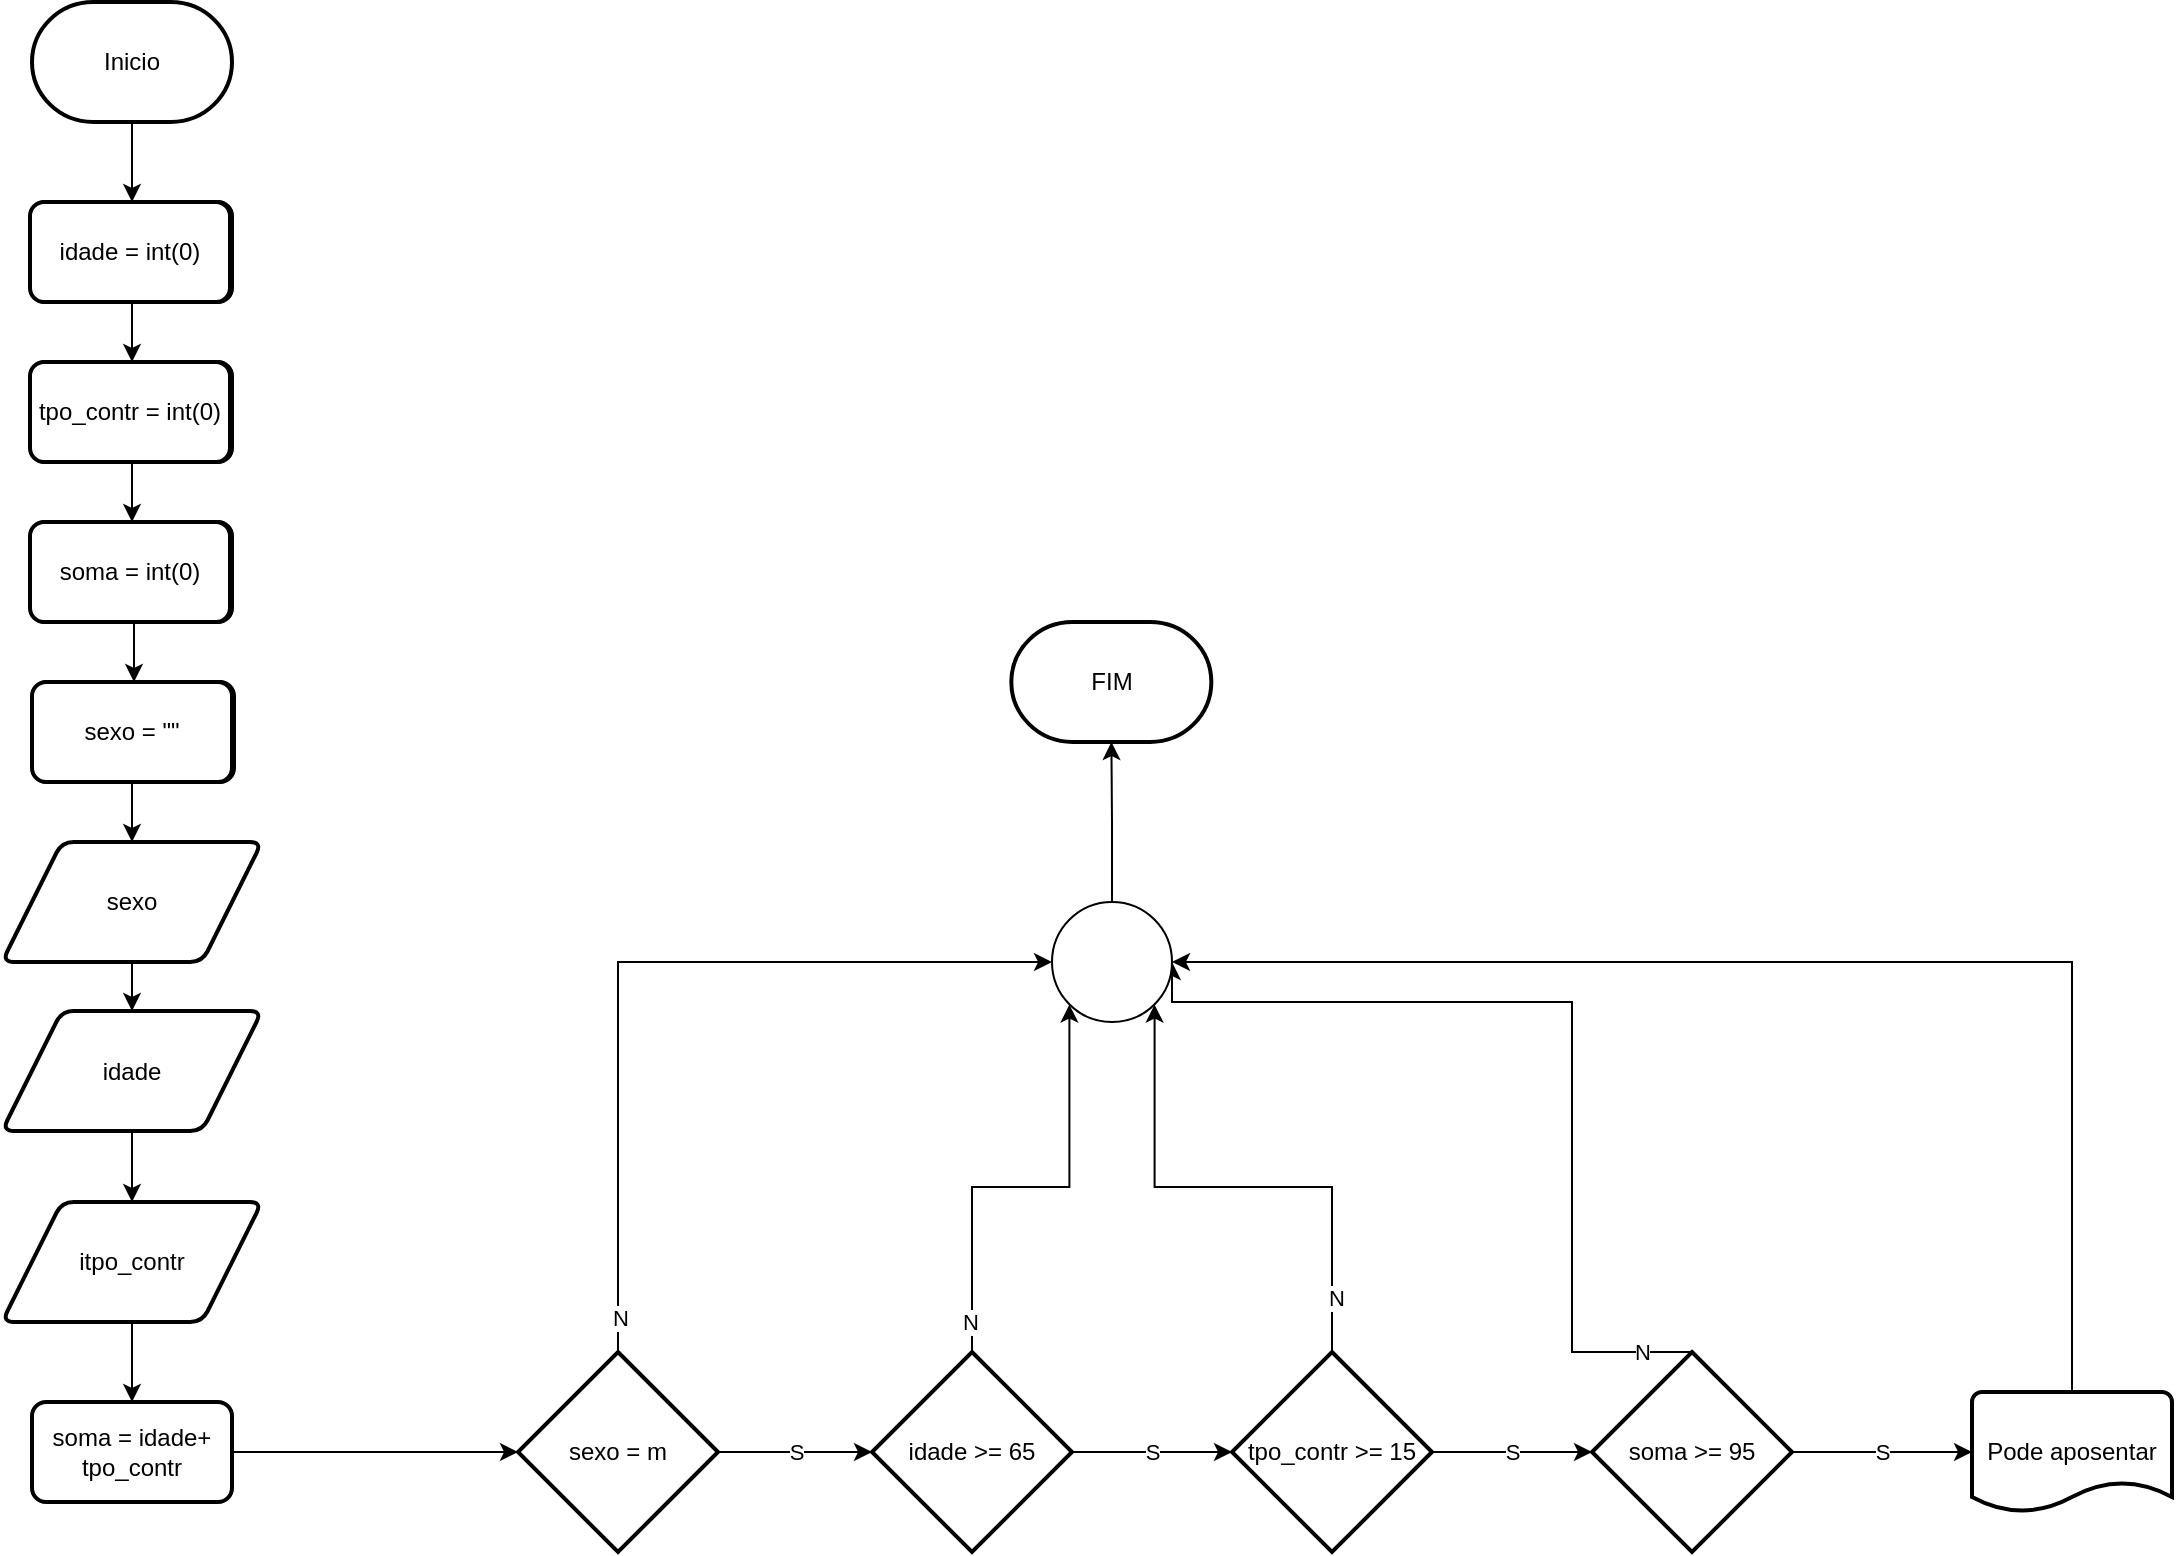 <mxfile version="14.6.13" type="device" pages="4"><diagram id="vhIRQeC4aEERtsLaoA5F" name="Atv1 "><mxGraphModel dx="1673" dy="979" grid="1" gridSize="10" guides="1" tooltips="1" connect="1" arrows="1" fold="1" page="1" pageScale="1" pageWidth="827" pageHeight="1169" math="0" shadow="0"><root><mxCell id="0"/><mxCell id="1" parent="0"/><mxCell id="p0GkDxZUAv8hrJSeNpW6-5" style="edgeStyle=orthogonalEdgeStyle;rounded=0;orthogonalLoop=1;jettySize=auto;html=1;exitX=0.5;exitY=1;exitDx=0;exitDy=0;exitPerimeter=0;" edge="1" parent="1" source="p0GkDxZUAv8hrJSeNpW6-1" target="p0GkDxZUAv8hrJSeNpW6-2"><mxGeometry relative="1" as="geometry"/></mxCell><mxCell id="p0GkDxZUAv8hrJSeNpW6-1" value="Inicio" style="strokeWidth=2;html=1;shape=mxgraph.flowchart.terminator;whiteSpace=wrap;" vertex="1" parent="1"><mxGeometry x="70" y="50" width="100" height="60" as="geometry"/></mxCell><mxCell id="p0GkDxZUAv8hrJSeNpW6-6" style="edgeStyle=orthogonalEdgeStyle;rounded=0;orthogonalLoop=1;jettySize=auto;html=1;exitX=0.5;exitY=1;exitDx=0;exitDy=0;entryX=0.5;entryY=0;entryDx=0;entryDy=0;" edge="1" parent="1" source="p0GkDxZUAv8hrJSeNpW6-2" target="p0GkDxZUAv8hrJSeNpW6-3"><mxGeometry relative="1" as="geometry"/></mxCell><mxCell id="p0GkDxZUAv8hrJSeNpW6-2" value="idade = int(0)" style="rounded=1;whiteSpace=wrap;html=1;absoluteArcSize=1;arcSize=14;strokeWidth=2;" vertex="1" parent="1"><mxGeometry x="70" y="150" width="100" height="50" as="geometry"/></mxCell><mxCell id="p0GkDxZUAv8hrJSeNpW6-7" style="edgeStyle=orthogonalEdgeStyle;rounded=0;orthogonalLoop=1;jettySize=auto;html=1;exitX=0.5;exitY=1;exitDx=0;exitDy=0;entryX=0.5;entryY=0;entryDx=0;entryDy=0;" edge="1" parent="1" source="p0GkDxZUAv8hrJSeNpW6-3" target="p0GkDxZUAv8hrJSeNpW6-4"><mxGeometry relative="1" as="geometry"/></mxCell><mxCell id="p0GkDxZUAv8hrJSeNpW6-3" value="tpo_contr = int(0)" style="rounded=1;whiteSpace=wrap;html=1;absoluteArcSize=1;arcSize=14;strokeWidth=2;" vertex="1" parent="1"><mxGeometry x="70" y="230" width="100" height="50" as="geometry"/></mxCell><mxCell id="p0GkDxZUAv8hrJSeNpW6-9" style="edgeStyle=orthogonalEdgeStyle;rounded=0;orthogonalLoop=1;jettySize=auto;html=1;exitX=0.5;exitY=1;exitDx=0;exitDy=0;entryX=0.5;entryY=0;entryDx=0;entryDy=0;" edge="1" parent="1" source="p0GkDxZUAv8hrJSeNpW6-4" target="p0GkDxZUAv8hrJSeNpW6-8"><mxGeometry relative="1" as="geometry"/></mxCell><mxCell id="p0GkDxZUAv8hrJSeNpW6-4" value="soma = int(0)" style="rounded=1;whiteSpace=wrap;html=1;absoluteArcSize=1;arcSize=14;strokeWidth=2;" vertex="1" parent="1"><mxGeometry x="70" y="310" width="100" height="50" as="geometry"/></mxCell><mxCell id="p0GkDxZUAv8hrJSeNpW6-13" style="edgeStyle=orthogonalEdgeStyle;rounded=0;orthogonalLoop=1;jettySize=auto;html=1;exitX=0.5;exitY=1;exitDx=0;exitDy=0;entryX=0.5;entryY=0;entryDx=0;entryDy=0;" edge="1" parent="1" source="p0GkDxZUAv8hrJSeNpW6-8" target="p0GkDxZUAv8hrJSeNpW6-10"><mxGeometry relative="1" as="geometry"/></mxCell><mxCell id="p0GkDxZUAv8hrJSeNpW6-8" value="sexo = &quot;&quot;" style="rounded=1;whiteSpace=wrap;html=1;absoluteArcSize=1;arcSize=14;strokeWidth=2;" vertex="1" parent="1"><mxGeometry x="71" y="390" width="100" height="50" as="geometry"/></mxCell><mxCell id="p0GkDxZUAv8hrJSeNpW6-14" style="edgeStyle=orthogonalEdgeStyle;rounded=0;orthogonalLoop=1;jettySize=auto;html=1;exitX=0.5;exitY=1;exitDx=0;exitDy=0;entryX=0.5;entryY=0;entryDx=0;entryDy=0;" edge="1" parent="1" source="p0GkDxZUAv8hrJSeNpW6-10" target="p0GkDxZUAv8hrJSeNpW6-11"><mxGeometry relative="1" as="geometry"/></mxCell><mxCell id="p0GkDxZUAv8hrJSeNpW6-10" value="sexo" style="shape=parallelogram;html=1;strokeWidth=2;perimeter=parallelogramPerimeter;whiteSpace=wrap;rounded=1;arcSize=12;size=0.23;" vertex="1" parent="1"><mxGeometry x="55" y="470" width="130" height="60" as="geometry"/></mxCell><mxCell id="p0GkDxZUAv8hrJSeNpW6-19" style="edgeStyle=orthogonalEdgeStyle;rounded=0;orthogonalLoop=1;jettySize=auto;html=1;exitX=0.5;exitY=1;exitDx=0;exitDy=0;entryX=0.5;entryY=0;entryDx=0;entryDy=0;" edge="1" parent="1" source="p0GkDxZUAv8hrJSeNpW6-11" target="p0GkDxZUAv8hrJSeNpW6-18"><mxGeometry relative="1" as="geometry"/></mxCell><mxCell id="p0GkDxZUAv8hrJSeNpW6-11" value="idade" style="shape=parallelogram;html=1;strokeWidth=2;perimeter=parallelogramPerimeter;whiteSpace=wrap;rounded=1;arcSize=12;size=0.23;" vertex="1" parent="1"><mxGeometry x="55" y="554.5" width="130" height="60" as="geometry"/></mxCell><mxCell id="p0GkDxZUAv8hrJSeNpW6-23" style="edgeStyle=orthogonalEdgeStyle;rounded=0;orthogonalLoop=1;jettySize=auto;html=1;exitX=1;exitY=0.5;exitDx=0;exitDy=0;entryX=0;entryY=0.5;entryDx=0;entryDy=0;entryPerimeter=0;" edge="1" parent="1" source="p0GkDxZUAv8hrJSeNpW6-16" target="p0GkDxZUAv8hrJSeNpW6-22"><mxGeometry relative="1" as="geometry"/></mxCell><mxCell id="p0GkDxZUAv8hrJSeNpW6-16" value="soma = idade+ tpo_contr" style="rounded=1;whiteSpace=wrap;html=1;absoluteArcSize=1;arcSize=14;strokeWidth=2;" vertex="1" parent="1"><mxGeometry x="70" y="750" width="100" height="50" as="geometry"/></mxCell><mxCell id="p0GkDxZUAv8hrJSeNpW6-21" style="edgeStyle=orthogonalEdgeStyle;rounded=0;orthogonalLoop=1;jettySize=auto;html=1;exitX=0.5;exitY=1;exitDx=0;exitDy=0;" edge="1" parent="1" source="p0GkDxZUAv8hrJSeNpW6-18" target="p0GkDxZUAv8hrJSeNpW6-16"><mxGeometry relative="1" as="geometry"/></mxCell><mxCell id="p0GkDxZUAv8hrJSeNpW6-18" value="itpo_contr" style="shape=parallelogram;html=1;strokeWidth=2;perimeter=parallelogramPerimeter;whiteSpace=wrap;rounded=1;arcSize=12;size=0.23;" vertex="1" parent="1"><mxGeometry x="55" y="650" width="130" height="60" as="geometry"/></mxCell><mxCell id="p0GkDxZUAv8hrJSeNpW6-30" value="S" style="edgeStyle=orthogonalEdgeStyle;rounded=0;orthogonalLoop=1;jettySize=auto;html=1;exitX=1;exitY=0.5;exitDx=0;exitDy=0;exitPerimeter=0;entryX=0;entryY=0.5;entryDx=0;entryDy=0;entryPerimeter=0;" edge="1" parent="1" source="p0GkDxZUAv8hrJSeNpW6-22" target="p0GkDxZUAv8hrJSeNpW6-28"><mxGeometry relative="1" as="geometry"/></mxCell><mxCell id="p0GkDxZUAv8hrJSeNpW6-37" style="edgeStyle=orthogonalEdgeStyle;rounded=0;orthogonalLoop=1;jettySize=auto;html=1;exitX=0.5;exitY=0;exitDx=0;exitDy=0;exitPerimeter=0;entryX=0;entryY=0.5;entryDx=0;entryDy=0;entryPerimeter=0;" edge="1" parent="1" source="p0GkDxZUAv8hrJSeNpW6-22" target="p0GkDxZUAv8hrJSeNpW6-36"><mxGeometry relative="1" as="geometry"/></mxCell><mxCell id="p0GkDxZUAv8hrJSeNpW6-44" value="N" style="edgeLabel;html=1;align=center;verticalAlign=middle;resizable=0;points=[];" vertex="1" connectable="0" parent="p0GkDxZUAv8hrJSeNpW6-37"><mxGeometry x="-0.917" y="-1" relative="1" as="geometry"><mxPoint as="offset"/></mxGeometry></mxCell><mxCell id="p0GkDxZUAv8hrJSeNpW6-22" value="sexo = m" style="strokeWidth=2;html=1;shape=mxgraph.flowchart.decision;whiteSpace=wrap;" vertex="1" parent="1"><mxGeometry x="313" y="725" width="100" height="100" as="geometry"/></mxCell><mxCell id="p0GkDxZUAv8hrJSeNpW6-31" value="S" style="edgeStyle=orthogonalEdgeStyle;rounded=0;orthogonalLoop=1;jettySize=auto;html=1;exitX=1;exitY=0.5;exitDx=0;exitDy=0;exitPerimeter=0;entryX=0;entryY=0.5;entryDx=0;entryDy=0;entryPerimeter=0;" edge="1" parent="1" source="p0GkDxZUAv8hrJSeNpW6-28" target="p0GkDxZUAv8hrJSeNpW6-29"><mxGeometry relative="1" as="geometry"/></mxCell><mxCell id="p0GkDxZUAv8hrJSeNpW6-39" style="edgeStyle=orthogonalEdgeStyle;rounded=0;orthogonalLoop=1;jettySize=auto;html=1;exitX=0.5;exitY=0;exitDx=0;exitDy=0;exitPerimeter=0;entryX=0.145;entryY=0.855;entryDx=0;entryDy=0;entryPerimeter=0;" edge="1" parent="1" source="p0GkDxZUAv8hrJSeNpW6-28" target="p0GkDxZUAv8hrJSeNpW6-36"><mxGeometry relative="1" as="geometry"/></mxCell><mxCell id="p0GkDxZUAv8hrJSeNpW6-45" value="N" style="edgeLabel;html=1;align=center;verticalAlign=middle;resizable=0;points=[];" vertex="1" connectable="0" parent="p0GkDxZUAv8hrJSeNpW6-39"><mxGeometry x="-0.86" y="1" relative="1" as="geometry"><mxPoint as="offset"/></mxGeometry></mxCell><mxCell id="p0GkDxZUAv8hrJSeNpW6-28" value="idade &amp;gt;= 65" style="strokeWidth=2;html=1;shape=mxgraph.flowchart.decision;whiteSpace=wrap;" vertex="1" parent="1"><mxGeometry x="490" y="725" width="100" height="100" as="geometry"/></mxCell><mxCell id="p0GkDxZUAv8hrJSeNpW6-33" value="S" style="edgeStyle=orthogonalEdgeStyle;rounded=0;orthogonalLoop=1;jettySize=auto;html=1;exitX=1;exitY=0.5;exitDx=0;exitDy=0;exitPerimeter=0;entryX=0;entryY=0.5;entryDx=0;entryDy=0;entryPerimeter=0;" edge="1" parent="1" source="p0GkDxZUAv8hrJSeNpW6-29" target="p0GkDxZUAv8hrJSeNpW6-32"><mxGeometry relative="1" as="geometry"/></mxCell><mxCell id="p0GkDxZUAv8hrJSeNpW6-40" style="edgeStyle=orthogonalEdgeStyle;rounded=0;orthogonalLoop=1;jettySize=auto;html=1;exitX=0.5;exitY=0;exitDx=0;exitDy=0;exitPerimeter=0;entryX=0.855;entryY=0.855;entryDx=0;entryDy=0;entryPerimeter=0;" edge="1" parent="1" source="p0GkDxZUAv8hrJSeNpW6-29" target="p0GkDxZUAv8hrJSeNpW6-36"><mxGeometry relative="1" as="geometry"/></mxCell><mxCell id="p0GkDxZUAv8hrJSeNpW6-46" value="N" style="edgeLabel;html=1;align=center;verticalAlign=middle;resizable=0;points=[];" vertex="1" connectable="0" parent="p0GkDxZUAv8hrJSeNpW6-40"><mxGeometry x="-0.793" y="-2" relative="1" as="geometry"><mxPoint as="offset"/></mxGeometry></mxCell><mxCell id="p0GkDxZUAv8hrJSeNpW6-29" value="tpo_contr &amp;gt;= 15" style="strokeWidth=2;html=1;shape=mxgraph.flowchart.decision;whiteSpace=wrap;" vertex="1" parent="1"><mxGeometry x="670" y="725" width="100" height="100" as="geometry"/></mxCell><mxCell id="p0GkDxZUAv8hrJSeNpW6-34" value="S" style="edgeStyle=orthogonalEdgeStyle;rounded=0;orthogonalLoop=1;jettySize=auto;html=1;exitX=1;exitY=0.5;exitDx=0;exitDy=0;exitPerimeter=0;" edge="1" parent="1" source="p0GkDxZUAv8hrJSeNpW6-32" target="p0GkDxZUAv8hrJSeNpW6-35"><mxGeometry relative="1" as="geometry"><mxPoint x="960" y="775.529" as="targetPoint"/></mxGeometry></mxCell><mxCell id="p0GkDxZUAv8hrJSeNpW6-38" style="edgeStyle=orthogonalEdgeStyle;rounded=0;orthogonalLoop=1;jettySize=auto;html=1;exitX=0.5;exitY=0;exitDx=0;exitDy=0;exitPerimeter=0;entryX=1;entryY=0.5;entryDx=0;entryDy=0;entryPerimeter=0;" edge="1" parent="1" source="p0GkDxZUAv8hrJSeNpW6-32" target="p0GkDxZUAv8hrJSeNpW6-36"><mxGeometry relative="1" as="geometry"><Array as="points"><mxPoint x="840" y="550"/><mxPoint x="640" y="550"/></Array></mxGeometry></mxCell><mxCell id="p0GkDxZUAv8hrJSeNpW6-47" value="N" style="edgeLabel;html=1;align=center;verticalAlign=middle;resizable=0;points=[];" vertex="1" connectable="0" parent="p0GkDxZUAv8hrJSeNpW6-38"><mxGeometry x="-0.889" relative="1" as="geometry"><mxPoint as="offset"/></mxGeometry></mxCell><mxCell id="p0GkDxZUAv8hrJSeNpW6-32" value="soma &amp;gt;= 95" style="strokeWidth=2;html=1;shape=mxgraph.flowchart.decision;whiteSpace=wrap;" vertex="1" parent="1"><mxGeometry x="850" y="725" width="100" height="100" as="geometry"/></mxCell><mxCell id="p0GkDxZUAv8hrJSeNpW6-41" style="edgeStyle=orthogonalEdgeStyle;rounded=0;orthogonalLoop=1;jettySize=auto;html=1;exitX=0.5;exitY=0;exitDx=0;exitDy=0;exitPerimeter=0;entryX=1;entryY=0.5;entryDx=0;entryDy=0;entryPerimeter=0;" edge="1" parent="1" source="p0GkDxZUAv8hrJSeNpW6-35" target="p0GkDxZUAv8hrJSeNpW6-36"><mxGeometry relative="1" as="geometry"/></mxCell><mxCell id="p0GkDxZUAv8hrJSeNpW6-35" value="Pode aposentar" style="strokeWidth=2;html=1;shape=mxgraph.flowchart.document2;whiteSpace=wrap;size=0.25;" vertex="1" parent="1"><mxGeometry x="1040" y="744.999" width="100" height="60" as="geometry"/></mxCell><mxCell id="p0GkDxZUAv8hrJSeNpW6-42" style="edgeStyle=orthogonalEdgeStyle;rounded=0;orthogonalLoop=1;jettySize=auto;html=1;exitX=0.5;exitY=0;exitDx=0;exitDy=0;exitPerimeter=0;" edge="1" parent="1" source="p0GkDxZUAv8hrJSeNpW6-36" target="p0GkDxZUAv8hrJSeNpW6-43"><mxGeometry relative="1" as="geometry"><mxPoint x="609.667" y="390.0" as="targetPoint"/></mxGeometry></mxCell><mxCell id="p0GkDxZUAv8hrJSeNpW6-36" value="" style="verticalLabelPosition=bottom;verticalAlign=top;html=1;shape=mxgraph.flowchart.on-page_reference;" vertex="1" parent="1"><mxGeometry x="580" y="500" width="60" height="60" as="geometry"/></mxCell><mxCell id="p0GkDxZUAv8hrJSeNpW6-43" value="FIM" style="strokeWidth=2;html=1;shape=mxgraph.flowchart.terminator;whiteSpace=wrap;" vertex="1" parent="1"><mxGeometry x="559.667" y="360.0" width="100" height="60" as="geometry"/></mxCell><mxCell id="wjW0EutCaSSZtLtNVAXU-1" value="idade = int(0)" style="rounded=1;whiteSpace=wrap;html=1;absoluteArcSize=1;arcSize=14;strokeWidth=2;" vertex="1" parent="1"><mxGeometry x="69" y="150" width="100" height="50" as="geometry"/></mxCell><mxCell id="wjW0EutCaSSZtLtNVAXU-2" value="tpo_contr = int(0)" style="rounded=1;whiteSpace=wrap;html=1;absoluteArcSize=1;arcSize=14;strokeWidth=2;" vertex="1" parent="1"><mxGeometry x="69" y="230" width="100" height="50" as="geometry"/></mxCell><mxCell id="wjW0EutCaSSZtLtNVAXU-3" value="soma = int(0)" style="rounded=1;whiteSpace=wrap;html=1;absoluteArcSize=1;arcSize=14;strokeWidth=2;" vertex="1" parent="1"><mxGeometry x="69" y="310" width="100" height="50" as="geometry"/></mxCell><mxCell id="wjW0EutCaSSZtLtNVAXU-4" value="sexo = &quot;&quot;" style="rounded=1;whiteSpace=wrap;html=1;absoluteArcSize=1;arcSize=14;strokeWidth=2;" vertex="1" parent="1"><mxGeometry x="70" y="390" width="100" height="50" as="geometry"/></mxCell></root></mxGraphModel></diagram><diagram id="XWUvaijgaTEMwN4FTFc8" name="Atv 2"><mxGraphModel dx="2500" dy="979" grid="1" gridSize="10" guides="1" tooltips="1" connect="1" arrows="1" fold="1" page="1" pageScale="1" pageWidth="827" pageHeight="1169" math="0" shadow="0"><root><mxCell id="CHXbhsSlFoN5jOz0yvo2-0"/><mxCell id="CHXbhsSlFoN5jOz0yvo2-1" parent="CHXbhsSlFoN5jOz0yvo2-0"/><mxCell id="_DCoSpo81pBudeDR5fzS-8" style="edgeStyle=orthogonalEdgeStyle;rounded=0;orthogonalLoop=1;jettySize=auto;html=1;exitX=0.5;exitY=1;exitDx=0;exitDy=0;exitPerimeter=0;" edge="1" parent="CHXbhsSlFoN5jOz0yvo2-1" source="-GYjuwvYaAwkZm5PnI54-0" target="_DCoSpo81pBudeDR5fzS-4"><mxGeometry relative="1" as="geometry"/></mxCell><mxCell id="-GYjuwvYaAwkZm5PnI54-0" value="Inicio" style="strokeWidth=2;html=1;shape=mxgraph.flowchart.terminator;whiteSpace=wrap;" vertex="1" parent="CHXbhsSlFoN5jOz0yvo2-1"><mxGeometry x="-290" y="210" width="100" height="60" as="geometry"/></mxCell><mxCell id="_DCoSpo81pBudeDR5fzS-14" style="edgeStyle=orthogonalEdgeStyle;rounded=0;orthogonalLoop=1;jettySize=auto;html=1;exitX=0.5;exitY=1;exitDx=0;exitDy=0;" edge="1" parent="CHXbhsSlFoN5jOz0yvo2-1" source="_DCoSpo81pBudeDR5fzS-0" target="_DCoSpo81pBudeDR5fzS-1"><mxGeometry relative="1" as="geometry"/></mxCell><mxCell id="_DCoSpo81pBudeDR5fzS-0" value="sexo" style="shape=parallelogram;html=1;strokeWidth=2;perimeter=parallelogramPerimeter;whiteSpace=wrap;rounded=1;arcSize=12;size=0.23;" vertex="1" parent="CHXbhsSlFoN5jOz0yvo2-1"><mxGeometry x="-305" y="620" width="130" height="60" as="geometry"/></mxCell><mxCell id="_DCoSpo81pBudeDR5fzS-15" style="edgeStyle=orthogonalEdgeStyle;rounded=0;orthogonalLoop=1;jettySize=auto;html=1;exitX=0.5;exitY=1;exitDx=0;exitDy=0;entryX=0.5;entryY=0;entryDx=0;entryDy=0;" edge="1" parent="CHXbhsSlFoN5jOz0yvo2-1" source="_DCoSpo81pBudeDR5fzS-1" target="_DCoSpo81pBudeDR5fzS-3"><mxGeometry relative="1" as="geometry"/></mxCell><mxCell id="_DCoSpo81pBudeDR5fzS-1" value="idade" style="shape=parallelogram;html=1;strokeWidth=2;perimeter=parallelogramPerimeter;whiteSpace=wrap;rounded=1;arcSize=12;size=0.23;" vertex="1" parent="CHXbhsSlFoN5jOz0yvo2-1"><mxGeometry x="-305" y="704.5" width="130" height="60" as="geometry"/></mxCell><mxCell id="YgsqoKmxX69Hda_d957D-2" style="edgeStyle=orthogonalEdgeStyle;rounded=0;orthogonalLoop=1;jettySize=auto;html=1;exitX=1;exitY=0.5;exitDx=0;exitDy=0;entryX=0;entryY=0.5;entryDx=0;entryDy=0;entryPerimeter=0;" edge="1" parent="CHXbhsSlFoN5jOz0yvo2-1" source="_DCoSpo81pBudeDR5fzS-2" target="YgsqoKmxX69Hda_d957D-0"><mxGeometry relative="1" as="geometry"/></mxCell><mxCell id="_DCoSpo81pBudeDR5fzS-2" value="soma = idade+ tpo_contr" style="rounded=1;whiteSpace=wrap;html=1;absoluteArcSize=1;arcSize=14;strokeWidth=2;" vertex="1" parent="CHXbhsSlFoN5jOz0yvo2-1"><mxGeometry x="-290" y="900" width="100" height="50" as="geometry"/></mxCell><mxCell id="_DCoSpo81pBudeDR5fzS-16" style="edgeStyle=orthogonalEdgeStyle;rounded=0;orthogonalLoop=1;jettySize=auto;html=1;exitX=0.5;exitY=1;exitDx=0;exitDy=0;entryX=0.5;entryY=0;entryDx=0;entryDy=0;" edge="1" parent="CHXbhsSlFoN5jOz0yvo2-1" source="_DCoSpo81pBudeDR5fzS-3" target="_DCoSpo81pBudeDR5fzS-2"><mxGeometry relative="1" as="geometry"/></mxCell><mxCell id="_DCoSpo81pBudeDR5fzS-3" value="itpo_contr" style="shape=parallelogram;html=1;strokeWidth=2;perimeter=parallelogramPerimeter;whiteSpace=wrap;rounded=1;arcSize=12;size=0.23;" vertex="1" parent="CHXbhsSlFoN5jOz0yvo2-1"><mxGeometry x="-305" y="800" width="130" height="60" as="geometry"/></mxCell><mxCell id="_DCoSpo81pBudeDR5fzS-9" style="edgeStyle=orthogonalEdgeStyle;rounded=0;orthogonalLoop=1;jettySize=auto;html=1;exitX=0.5;exitY=1;exitDx=0;exitDy=0;entryX=0.5;entryY=0;entryDx=0;entryDy=0;" edge="1" parent="CHXbhsSlFoN5jOz0yvo2-1" source="_DCoSpo81pBudeDR5fzS-4" target="_DCoSpo81pBudeDR5fzS-5"><mxGeometry relative="1" as="geometry"/></mxCell><mxCell id="_DCoSpo81pBudeDR5fzS-4" value="idade = int(0)" style="rounded=1;whiteSpace=wrap;html=1;absoluteArcSize=1;arcSize=14;strokeWidth=2;" vertex="1" parent="CHXbhsSlFoN5jOz0yvo2-1"><mxGeometry x="-291" y="300" width="100" height="50" as="geometry"/></mxCell><mxCell id="_DCoSpo81pBudeDR5fzS-10" style="edgeStyle=orthogonalEdgeStyle;rounded=0;orthogonalLoop=1;jettySize=auto;html=1;exitX=0.5;exitY=1;exitDx=0;exitDy=0;entryX=0.5;entryY=0;entryDx=0;entryDy=0;" edge="1" parent="CHXbhsSlFoN5jOz0yvo2-1" source="_DCoSpo81pBudeDR5fzS-5" target="_DCoSpo81pBudeDR5fzS-6"><mxGeometry relative="1" as="geometry"/></mxCell><mxCell id="_DCoSpo81pBudeDR5fzS-5" value="tpo_contr = int(0)" style="rounded=1;whiteSpace=wrap;html=1;absoluteArcSize=1;arcSize=14;strokeWidth=2;" vertex="1" parent="CHXbhsSlFoN5jOz0yvo2-1"><mxGeometry x="-291" y="380" width="100" height="50" as="geometry"/></mxCell><mxCell id="_DCoSpo81pBudeDR5fzS-11" style="edgeStyle=orthogonalEdgeStyle;rounded=0;orthogonalLoop=1;jettySize=auto;html=1;exitX=0.5;exitY=1;exitDx=0;exitDy=0;entryX=0.5;entryY=0;entryDx=0;entryDy=0;" edge="1" parent="CHXbhsSlFoN5jOz0yvo2-1" source="_DCoSpo81pBudeDR5fzS-6" target="_DCoSpo81pBudeDR5fzS-7"><mxGeometry relative="1" as="geometry"/></mxCell><mxCell id="_DCoSpo81pBudeDR5fzS-6" value="soma = int(0)" style="rounded=1;whiteSpace=wrap;html=1;absoluteArcSize=1;arcSize=14;strokeWidth=2;" vertex="1" parent="CHXbhsSlFoN5jOz0yvo2-1"><mxGeometry x="-291" y="460" width="100" height="50" as="geometry"/></mxCell><mxCell id="_DCoSpo81pBudeDR5fzS-12" style="edgeStyle=orthogonalEdgeStyle;rounded=0;orthogonalLoop=1;jettySize=auto;html=1;exitX=0.5;exitY=1;exitDx=0;exitDy=0;entryX=0.5;entryY=0;entryDx=0;entryDy=0;" edge="1" parent="CHXbhsSlFoN5jOz0yvo2-1" source="_DCoSpo81pBudeDR5fzS-7" target="_DCoSpo81pBudeDR5fzS-0"><mxGeometry relative="1" as="geometry"/></mxCell><mxCell id="_DCoSpo81pBudeDR5fzS-7" value="sexo = &quot;&quot;" style="rounded=1;whiteSpace=wrap;html=1;absoluteArcSize=1;arcSize=14;strokeWidth=2;" vertex="1" parent="CHXbhsSlFoN5jOz0yvo2-1"><mxGeometry x="-290" y="540" width="100" height="50" as="geometry"/></mxCell><mxCell id="YgsqoKmxX69Hda_d957D-3" value="N" style="edgeStyle=orthogonalEdgeStyle;rounded=0;orthogonalLoop=1;jettySize=auto;html=1;exitX=0.5;exitY=0;exitDx=0;exitDy=0;exitPerimeter=0;entryX=0;entryY=0.5;entryDx=0;entryDy=0;entryPerimeter=0;" edge="1" parent="CHXbhsSlFoN5jOz0yvo2-1" source="YgsqoKmxX69Hda_d957D-0" target="YgsqoKmxX69Hda_d957D-6"><mxGeometry x="-0.729" relative="1" as="geometry"><mxPoint x="220" y="700" as="targetPoint"/><mxPoint as="offset"/></mxGeometry></mxCell><mxCell id="YgsqoKmxX69Hda_d957D-4" value="S" style="edgeStyle=orthogonalEdgeStyle;rounded=0;orthogonalLoop=1;jettySize=auto;html=1;exitX=1;exitY=0.5;exitDx=0;exitDy=0;exitPerimeter=0;" edge="1" parent="CHXbhsSlFoN5jOz0yvo2-1" source="YgsqoKmxX69Hda_d957D-0" target="YgsqoKmxX69Hda_d957D-5"><mxGeometry relative="1" as="geometry"><mxPoint x="440" y="922.571" as="targetPoint"/></mxGeometry></mxCell><mxCell id="YgsqoKmxX69Hda_d957D-0" value="(sexo =&amp;nbsp; &quot;m&quot;) &amp;amp; (idade &amp;gt;= 65) &amp;amp; (tpo_contr &amp;gt;= 15) &amp;amp; (soma &amp;gt;= 95)" style="strokeWidth=2;html=1;shape=mxgraph.flowchart.decision;whiteSpace=wrap;" vertex="1" parent="CHXbhsSlFoN5jOz0yvo2-1"><mxGeometry x="-110" y="860" width="420" height="125" as="geometry"/></mxCell><mxCell id="YgsqoKmxX69Hda_d957D-7" style="edgeStyle=orthogonalEdgeStyle;rounded=0;orthogonalLoop=1;jettySize=auto;html=1;exitX=0.5;exitY=0;exitDx=0;exitDy=0;exitPerimeter=0;entryX=1;entryY=0.5;entryDx=0;entryDy=0;entryPerimeter=0;" edge="1" parent="CHXbhsSlFoN5jOz0yvo2-1" source="YgsqoKmxX69Hda_d957D-5" target="YgsqoKmxX69Hda_d957D-6"><mxGeometry relative="1" as="geometry"/></mxCell><mxCell id="YgsqoKmxX69Hda_d957D-5" value="Pode aposentar" style="strokeWidth=2;html=1;shape=mxgraph.flowchart.document2;whiteSpace=wrap;size=0.25;" vertex="1" parent="CHXbhsSlFoN5jOz0yvo2-1"><mxGeometry x="390" y="892.571" width="100" height="60" as="geometry"/></mxCell><mxCell id="YgsqoKmxX69Hda_d957D-8" style="edgeStyle=orthogonalEdgeStyle;rounded=0;orthogonalLoop=1;jettySize=auto;html=1;exitX=0.5;exitY=0;exitDx=0;exitDy=0;exitPerimeter=0;" edge="1" parent="CHXbhsSlFoN5jOz0yvo2-1" source="YgsqoKmxX69Hda_d957D-6" target="YgsqoKmxX69Hda_d957D-9"><mxGeometry relative="1" as="geometry"><mxPoint x="244.571" y="630.0" as="targetPoint"/></mxGeometry></mxCell><mxCell id="YgsqoKmxX69Hda_d957D-6" value="" style="verticalLabelPosition=bottom;verticalAlign=top;html=1;shape=mxgraph.flowchart.on-page_reference;" vertex="1" parent="CHXbhsSlFoN5jOz0yvo2-1"><mxGeometry x="230" y="680" width="30" height="30" as="geometry"/></mxCell><mxCell id="YgsqoKmxX69Hda_d957D-9" value="Fim do algoritmo" style="strokeWidth=2;html=1;shape=mxgraph.flowchart.terminator;whiteSpace=wrap;" vertex="1" parent="CHXbhsSlFoN5jOz0yvo2-1"><mxGeometry x="194.571" y="600.0" width="100" height="60" as="geometry"/></mxCell></root></mxGraphModel></diagram><diagram id="aCs54XSwEmnvzjINLU68" name="Alg 1"><mxGraphModel dx="2844" dy="1664" grid="1" gridSize="10" guides="1" tooltips="1" connect="1" arrows="1" fold="1" page="1" pageScale="1" pageWidth="827" pageHeight="1169" math="0" shadow="0"><root><mxCell id="UJuDqvhNCq3OEiZTRtxD-0"/><mxCell id="UJuDqvhNCq3OEiZTRtxD-1" parent="UJuDqvhNCq3OEiZTRtxD-0"/><mxCell id="eqZzARO9CvG0ZW-Ex4Yi-0" style="edgeStyle=orthogonalEdgeStyle;rounded=0;orthogonalLoop=1;jettySize=auto;html=1;exitX=0.5;exitY=1;exitDx=0;exitDy=0;exitPerimeter=0;" edge="1" parent="UJuDqvhNCq3OEiZTRtxD-1" source="eqZzARO9CvG0ZW-Ex4Yi-1" target="eqZzARO9CvG0ZW-Ex4Yi-3"><mxGeometry relative="1" as="geometry"/></mxCell><mxCell id="eqZzARO9CvG0ZW-Ex4Yi-1" value="Inicio" style="strokeWidth=2;html=1;shape=mxgraph.flowchart.terminator;whiteSpace=wrap;" vertex="1" parent="UJuDqvhNCq3OEiZTRtxD-1"><mxGeometry x="70" y="50" width="100" height="60" as="geometry"/></mxCell><mxCell id="eqZzARO9CvG0ZW-Ex4Yi-2" style="edgeStyle=orthogonalEdgeStyle;rounded=0;orthogonalLoop=1;jettySize=auto;html=1;exitX=0.5;exitY=1;exitDx=0;exitDy=0;entryX=0.5;entryY=0;entryDx=0;entryDy=0;" edge="1" parent="UJuDqvhNCq3OEiZTRtxD-1" source="eqZzARO9CvG0ZW-Ex4Yi-3" target="eqZzARO9CvG0ZW-Ex4Yi-5"><mxGeometry relative="1" as="geometry"/></mxCell><mxCell id="eqZzARO9CvG0ZW-Ex4Yi-3" value="idade = int(0)" style="rounded=1;whiteSpace=wrap;html=1;absoluteArcSize=1;arcSize=14;strokeWidth=2;" vertex="1" parent="UJuDqvhNCq3OEiZTRtxD-1"><mxGeometry x="70" y="150" width="100" height="50" as="geometry"/></mxCell><mxCell id="eqZzARO9CvG0ZW-Ex4Yi-4" style="edgeStyle=orthogonalEdgeStyle;rounded=0;orthogonalLoop=1;jettySize=auto;html=1;exitX=0.5;exitY=1;exitDx=0;exitDy=0;entryX=0.5;entryY=0;entryDx=0;entryDy=0;" edge="1" parent="UJuDqvhNCq3OEiZTRtxD-1" source="eqZzARO9CvG0ZW-Ex4Yi-5" target="eqZzARO9CvG0ZW-Ex4Yi-7"><mxGeometry relative="1" as="geometry"/></mxCell><mxCell id="eqZzARO9CvG0ZW-Ex4Yi-5" value="tpo_contr = int(0)" style="rounded=1;whiteSpace=wrap;html=1;absoluteArcSize=1;arcSize=14;strokeWidth=2;" vertex="1" parent="UJuDqvhNCq3OEiZTRtxD-1"><mxGeometry x="70" y="230" width="100" height="50" as="geometry"/></mxCell><mxCell id="eqZzARO9CvG0ZW-Ex4Yi-6" style="edgeStyle=orthogonalEdgeStyle;rounded=0;orthogonalLoop=1;jettySize=auto;html=1;exitX=0.5;exitY=1;exitDx=0;exitDy=0;entryX=0.5;entryY=0;entryDx=0;entryDy=0;" edge="1" parent="UJuDqvhNCq3OEiZTRtxD-1" source="eqZzARO9CvG0ZW-Ex4Yi-7" target="eqZzARO9CvG0ZW-Ex4Yi-9"><mxGeometry relative="1" as="geometry"/></mxCell><mxCell id="eqZzARO9CvG0ZW-Ex4Yi-7" value="soma = int(0)" style="rounded=1;whiteSpace=wrap;html=1;absoluteArcSize=1;arcSize=14;strokeWidth=2;" vertex="1" parent="UJuDqvhNCq3OEiZTRtxD-1"><mxGeometry x="70" y="310" width="100" height="50" as="geometry"/></mxCell><mxCell id="eqZzARO9CvG0ZW-Ex4Yi-8" style="edgeStyle=orthogonalEdgeStyle;rounded=0;orthogonalLoop=1;jettySize=auto;html=1;exitX=0.5;exitY=1;exitDx=0;exitDy=0;entryX=0.5;entryY=0;entryDx=0;entryDy=0;" edge="1" parent="UJuDqvhNCq3OEiZTRtxD-1" source="eqZzARO9CvG0ZW-Ex4Yi-9" target="eqZzARO9CvG0ZW-Ex4Yi-11"><mxGeometry relative="1" as="geometry"/></mxCell><mxCell id="eqZzARO9CvG0ZW-Ex4Yi-9" value="sexo = &quot;&quot;" style="rounded=1;whiteSpace=wrap;html=1;absoluteArcSize=1;arcSize=14;strokeWidth=2;" vertex="1" parent="UJuDqvhNCq3OEiZTRtxD-1"><mxGeometry x="71" y="390" width="100" height="50" as="geometry"/></mxCell><mxCell id="eqZzARO9CvG0ZW-Ex4Yi-10" style="edgeStyle=orthogonalEdgeStyle;rounded=0;orthogonalLoop=1;jettySize=auto;html=1;exitX=0.5;exitY=1;exitDx=0;exitDy=0;entryX=0.5;entryY=0;entryDx=0;entryDy=0;" edge="1" parent="UJuDqvhNCq3OEiZTRtxD-1" source="eqZzARO9CvG0ZW-Ex4Yi-11" target="eqZzARO9CvG0ZW-Ex4Yi-13"><mxGeometry relative="1" as="geometry"/></mxCell><mxCell id="eqZzARO9CvG0ZW-Ex4Yi-11" value="sexo" style="shape=parallelogram;html=1;strokeWidth=2;perimeter=parallelogramPerimeter;whiteSpace=wrap;rounded=1;arcSize=12;size=0.23;" vertex="1" parent="UJuDqvhNCq3OEiZTRtxD-1"><mxGeometry x="55" y="470" width="130" height="60" as="geometry"/></mxCell><mxCell id="eqZzARO9CvG0ZW-Ex4Yi-12" style="edgeStyle=orthogonalEdgeStyle;rounded=0;orthogonalLoop=1;jettySize=auto;html=1;exitX=0.5;exitY=1;exitDx=0;exitDy=0;entryX=0.5;entryY=0;entryDx=0;entryDy=0;" edge="1" parent="UJuDqvhNCq3OEiZTRtxD-1" source="eqZzARO9CvG0ZW-Ex4Yi-13" target="eqZzARO9CvG0ZW-Ex4Yi-17"><mxGeometry relative="1" as="geometry"/></mxCell><mxCell id="eqZzARO9CvG0ZW-Ex4Yi-13" value="idade" style="shape=parallelogram;html=1;strokeWidth=2;perimeter=parallelogramPerimeter;whiteSpace=wrap;rounded=1;arcSize=12;size=0.23;" vertex="1" parent="UJuDqvhNCq3OEiZTRtxD-1"><mxGeometry x="55" y="554.5" width="130" height="60" as="geometry"/></mxCell><mxCell id="eqZzARO9CvG0ZW-Ex4Yi-14" style="edgeStyle=orthogonalEdgeStyle;rounded=0;orthogonalLoop=1;jettySize=auto;html=1;exitX=1;exitY=0.5;exitDx=0;exitDy=0;entryX=0;entryY=0.5;entryDx=0;entryDy=0;entryPerimeter=0;" edge="1" parent="UJuDqvhNCq3OEiZTRtxD-1" source="eqZzARO9CvG0ZW-Ex4Yi-15" target="eqZzARO9CvG0ZW-Ex4Yi-21"><mxGeometry relative="1" as="geometry"/></mxCell><mxCell id="eqZzARO9CvG0ZW-Ex4Yi-15" value="soma = idade+ tpo_contr" style="rounded=1;whiteSpace=wrap;html=1;absoluteArcSize=1;arcSize=14;strokeWidth=2;" vertex="1" parent="UJuDqvhNCq3OEiZTRtxD-1"><mxGeometry x="70" y="750" width="100" height="50" as="geometry"/></mxCell><mxCell id="eqZzARO9CvG0ZW-Ex4Yi-16" style="edgeStyle=orthogonalEdgeStyle;rounded=0;orthogonalLoop=1;jettySize=auto;html=1;exitX=0.5;exitY=1;exitDx=0;exitDy=0;" edge="1" parent="UJuDqvhNCq3OEiZTRtxD-1" source="eqZzARO9CvG0ZW-Ex4Yi-17" target="eqZzARO9CvG0ZW-Ex4Yi-15"><mxGeometry relative="1" as="geometry"/></mxCell><mxCell id="eqZzARO9CvG0ZW-Ex4Yi-17" value="itpo_contr" style="shape=parallelogram;html=1;strokeWidth=2;perimeter=parallelogramPerimeter;whiteSpace=wrap;rounded=1;arcSize=12;size=0.23;" vertex="1" parent="UJuDqvhNCq3OEiZTRtxD-1"><mxGeometry x="55" y="650" width="130" height="60" as="geometry"/></mxCell><mxCell id="eqZzARO9CvG0ZW-Ex4Yi-18" value="S" style="edgeStyle=orthogonalEdgeStyle;rounded=0;orthogonalLoop=1;jettySize=auto;html=1;exitX=1;exitY=0.5;exitDx=0;exitDy=0;exitPerimeter=0;entryX=0;entryY=0.5;entryDx=0;entryDy=0;entryPerimeter=0;" edge="1" parent="UJuDqvhNCq3OEiZTRtxD-1" source="eqZzARO9CvG0ZW-Ex4Yi-21" target="eqZzARO9CvG0ZW-Ex4Yi-25"><mxGeometry relative="1" as="geometry"/></mxCell><mxCell id="H2hSxtazp8gXof42-TT_-2" value="N" style="edgeStyle=orthogonalEdgeStyle;rounded=0;orthogonalLoop=1;jettySize=auto;html=1;exitX=0.5;exitY=1;exitDx=0;exitDy=0;exitPerimeter=0;entryX=0;entryY=0.5;entryDx=0;entryDy=0;entryPerimeter=0;" edge="1" parent="UJuDqvhNCq3OEiZTRtxD-1" source="eqZzARO9CvG0ZW-Ex4Yi-21" target="H2hSxtazp8gXof42-TT_-0"><mxGeometry x="-0.879" relative="1" as="geometry"><mxPoint as="offset"/></mxGeometry></mxCell><mxCell id="eqZzARO9CvG0ZW-Ex4Yi-21" value="sexo = m" style="strokeWidth=2;html=1;shape=mxgraph.flowchart.decision;whiteSpace=wrap;" vertex="1" parent="UJuDqvhNCq3OEiZTRtxD-1"><mxGeometry x="313" y="725" width="100" height="100" as="geometry"/></mxCell><mxCell id="eqZzARO9CvG0ZW-Ex4Yi-22" value="S" style="edgeStyle=orthogonalEdgeStyle;rounded=0;orthogonalLoop=1;jettySize=auto;html=1;exitX=1;exitY=0.5;exitDx=0;exitDy=0;exitPerimeter=0;entryX=0;entryY=0.5;entryDx=0;entryDy=0;entryPerimeter=0;" edge="1" parent="UJuDqvhNCq3OEiZTRtxD-1" source="eqZzARO9CvG0ZW-Ex4Yi-25" target="eqZzARO9CvG0ZW-Ex4Yi-29"><mxGeometry relative="1" as="geometry"/></mxCell><mxCell id="H2hSxtazp8gXof42-TT_-3" value="N" style="edgeStyle=orthogonalEdgeStyle;rounded=0;orthogonalLoop=1;jettySize=auto;html=1;exitX=0.5;exitY=1;exitDx=0;exitDy=0;exitPerimeter=0;entryX=0.145;entryY=0.145;entryDx=0;entryDy=0;entryPerimeter=0;" edge="1" parent="UJuDqvhNCq3OEiZTRtxD-1" source="eqZzARO9CvG0ZW-Ex4Yi-25" target="H2hSxtazp8gXof42-TT_-0"><mxGeometry x="-0.779" relative="1" as="geometry"><mxPoint as="offset"/></mxGeometry></mxCell><mxCell id="eqZzARO9CvG0ZW-Ex4Yi-25" value="idade &amp;gt;= 65" style="strokeWidth=2;html=1;shape=mxgraph.flowchart.decision;whiteSpace=wrap;" vertex="1" parent="UJuDqvhNCq3OEiZTRtxD-1"><mxGeometry x="490" y="725" width="100" height="100" as="geometry"/></mxCell><mxCell id="eqZzARO9CvG0ZW-Ex4Yi-26" value="S" style="edgeStyle=orthogonalEdgeStyle;rounded=0;orthogonalLoop=1;jettySize=auto;html=1;exitX=1;exitY=0.5;exitDx=0;exitDy=0;exitPerimeter=0;entryX=0;entryY=0.5;entryDx=0;entryDy=0;entryPerimeter=0;" edge="1" parent="UJuDqvhNCq3OEiZTRtxD-1" source="eqZzARO9CvG0ZW-Ex4Yi-29" target="eqZzARO9CvG0ZW-Ex4Yi-33"><mxGeometry relative="1" as="geometry"/></mxCell><mxCell id="H2hSxtazp8gXof42-TT_-4" value="N" style="edgeStyle=orthogonalEdgeStyle;rounded=0;orthogonalLoop=1;jettySize=auto;html=1;exitX=0.5;exitY=1;exitDx=0;exitDy=0;exitPerimeter=0;entryX=0.855;entryY=0.145;entryDx=0;entryDy=0;entryPerimeter=0;" edge="1" parent="UJuDqvhNCq3OEiZTRtxD-1" source="eqZzARO9CvG0ZW-Ex4Yi-29" target="H2hSxtazp8gXof42-TT_-0"><mxGeometry x="-0.531" relative="1" as="geometry"><mxPoint as="offset"/></mxGeometry></mxCell><mxCell id="eqZzARO9CvG0ZW-Ex4Yi-29" value="tpo_contr &amp;gt;= 15" style="strokeWidth=2;html=1;shape=mxgraph.flowchart.decision;whiteSpace=wrap;" vertex="1" parent="UJuDqvhNCq3OEiZTRtxD-1"><mxGeometry x="670" y="725" width="100" height="100" as="geometry"/></mxCell><mxCell id="eqZzARO9CvG0ZW-Ex4Yi-30" value="S" style="edgeStyle=orthogonalEdgeStyle;rounded=0;orthogonalLoop=1;jettySize=auto;html=1;exitX=1;exitY=0.5;exitDx=0;exitDy=0;exitPerimeter=0;" edge="1" parent="UJuDqvhNCq3OEiZTRtxD-1" source="eqZzARO9CvG0ZW-Ex4Yi-33" target="eqZzARO9CvG0ZW-Ex4Yi-35"><mxGeometry relative="1" as="geometry"><mxPoint x="960" y="775.529" as="targetPoint"/></mxGeometry></mxCell><mxCell id="H2hSxtazp8gXof42-TT_-1" value="N" style="edgeStyle=orthogonalEdgeStyle;rounded=0;orthogonalLoop=1;jettySize=auto;html=1;exitX=0.5;exitY=1;exitDx=0;exitDy=0;exitPerimeter=0;entryX=1;entryY=0.5;entryDx=0;entryDy=0;entryPerimeter=0;" edge="1" parent="UJuDqvhNCq3OEiZTRtxD-1" source="eqZzARO9CvG0ZW-Ex4Yi-33" target="H2hSxtazp8gXof42-TT_-0"><mxGeometry x="-0.763" relative="1" as="geometry"><mxPoint as="offset"/></mxGeometry></mxCell><mxCell id="eqZzARO9CvG0ZW-Ex4Yi-33" value="soma &amp;gt;= 95" style="strokeWidth=2;html=1;shape=mxgraph.flowchart.decision;whiteSpace=wrap;" vertex="1" parent="UJuDqvhNCq3OEiZTRtxD-1"><mxGeometry x="850" y="725" width="100" height="100" as="geometry"/></mxCell><mxCell id="eqZzARO9CvG0ZW-Ex4Yi-55" style="edgeStyle=orthogonalEdgeStyle;rounded=0;orthogonalLoop=1;jettySize=auto;html=1;exitX=1;exitY=0.5;exitDx=0;exitDy=0;exitPerimeter=0;entryX=0.5;entryY=0;entryDx=0;entryDy=0;entryPerimeter=0;" edge="1" parent="UJuDqvhNCq3OEiZTRtxD-1" source="eqZzARO9CvG0ZW-Ex4Yi-35" target="eqZzARO9CvG0ZW-Ex4Yi-54"><mxGeometry relative="1" as="geometry"/></mxCell><mxCell id="eqZzARO9CvG0ZW-Ex4Yi-35" value="Pode aposentar" style="strokeWidth=2;html=1;shape=mxgraph.flowchart.document2;whiteSpace=wrap;size=0.25;" vertex="1" parent="UJuDqvhNCq3OEiZTRtxD-1"><mxGeometry x="1040" y="744.999" width="100" height="60" as="geometry"/></mxCell><mxCell id="eqZzARO9CvG0ZW-Ex4Yi-39" value="idade = int(0)" style="rounded=1;whiteSpace=wrap;html=1;absoluteArcSize=1;arcSize=14;strokeWidth=2;" vertex="1" parent="UJuDqvhNCq3OEiZTRtxD-1"><mxGeometry x="69" y="150" width="100" height="50" as="geometry"/></mxCell><mxCell id="eqZzARO9CvG0ZW-Ex4Yi-40" value="tpo_contr = int(0)" style="rounded=1;whiteSpace=wrap;html=1;absoluteArcSize=1;arcSize=14;strokeWidth=2;" vertex="1" parent="UJuDqvhNCq3OEiZTRtxD-1"><mxGeometry x="69" y="230" width="100" height="50" as="geometry"/></mxCell><mxCell id="eqZzARO9CvG0ZW-Ex4Yi-41" value="soma = int(0)" style="rounded=1;whiteSpace=wrap;html=1;absoluteArcSize=1;arcSize=14;strokeWidth=2;" vertex="1" parent="UJuDqvhNCq3OEiZTRtxD-1"><mxGeometry x="69" y="310" width="100" height="50" as="geometry"/></mxCell><mxCell id="eqZzARO9CvG0ZW-Ex4Yi-42" value="sexo = &quot;&quot;" style="rounded=1;whiteSpace=wrap;html=1;absoluteArcSize=1;arcSize=14;strokeWidth=2;" vertex="1" parent="UJuDqvhNCq3OEiZTRtxD-1"><mxGeometry x="70" y="390" width="100" height="50" as="geometry"/></mxCell><mxCell id="eqZzARO9CvG0ZW-Ex4Yi-53" style="edgeStyle=orthogonalEdgeStyle;rounded=0;orthogonalLoop=1;jettySize=auto;html=1;exitX=1;exitY=0.5;exitDx=0;exitDy=0;exitPerimeter=0;entryX=0;entryY=0.5;entryDx=0;entryDy=0;entryPerimeter=0;" edge="1" parent="UJuDqvhNCq3OEiZTRtxD-1" source="eqZzARO9CvG0ZW-Ex4Yi-44" target="eqZzARO9CvG0ZW-Ex4Yi-47"><mxGeometry relative="1" as="geometry"/></mxCell><mxCell id="H2hSxtazp8gXof42-TT_-11" value="N" style="edgeStyle=orthogonalEdgeStyle;rounded=0;orthogonalLoop=1;jettySize=auto;html=1;exitX=0.5;exitY=1;exitDx=0;exitDy=0;exitPerimeter=0;entryX=0;entryY=0.5;entryDx=0;entryDy=0;entryPerimeter=0;" edge="1" parent="UJuDqvhNCq3OEiZTRtxD-1" source="eqZzARO9CvG0ZW-Ex4Yi-44" target="H2hSxtazp8gXof42-TT_-6"><mxGeometry x="-0.866" relative="1" as="geometry"><mxPoint y="1" as="offset"/></mxGeometry></mxCell><mxCell id="eqZzARO9CvG0ZW-Ex4Yi-44" value="sexo = f" style="strokeWidth=2;html=1;shape=mxgraph.flowchart.decision;whiteSpace=wrap;" vertex="1" parent="UJuDqvhNCq3OEiZTRtxD-1"><mxGeometry x="313" y="1030" width="100" height="100" as="geometry"/></mxCell><mxCell id="eqZzARO9CvG0ZW-Ex4Yi-46" value="S" style="edgeStyle=orthogonalEdgeStyle;rounded=0;orthogonalLoop=1;jettySize=auto;html=1;exitX=1;exitY=0.5;exitDx=0;exitDy=0;exitPerimeter=0;entryX=0;entryY=0.5;entryDx=0;entryDy=0;entryPerimeter=0;" edge="1" parent="UJuDqvhNCq3OEiZTRtxD-1" source="eqZzARO9CvG0ZW-Ex4Yi-47" target="eqZzARO9CvG0ZW-Ex4Yi-49"><mxGeometry relative="1" as="geometry"/></mxCell><mxCell id="H2hSxtazp8gXof42-TT_-10" value="N" style="edgeStyle=orthogonalEdgeStyle;rounded=0;orthogonalLoop=1;jettySize=auto;html=1;exitX=0.5;exitY=1;exitDx=0;exitDy=0;exitPerimeter=0;entryX=0.145;entryY=0.145;entryDx=0;entryDy=0;entryPerimeter=0;" edge="1" parent="UJuDqvhNCq3OEiZTRtxD-1" source="eqZzARO9CvG0ZW-Ex4Yi-47" target="H2hSxtazp8gXof42-TT_-6"><mxGeometry x="-0.771" relative="1" as="geometry"><mxPoint y="-1" as="offset"/></mxGeometry></mxCell><mxCell id="eqZzARO9CvG0ZW-Ex4Yi-47" value="idade &amp;gt;= 60" style="strokeWidth=2;html=1;shape=mxgraph.flowchart.decision;whiteSpace=wrap;" vertex="1" parent="UJuDqvhNCq3OEiZTRtxD-1"><mxGeometry x="490" y="1030" width="100" height="100" as="geometry"/></mxCell><mxCell id="eqZzARO9CvG0ZW-Ex4Yi-48" value="S" style="edgeStyle=orthogonalEdgeStyle;rounded=0;orthogonalLoop=1;jettySize=auto;html=1;exitX=1;exitY=0.5;exitDx=0;exitDy=0;exitPerimeter=0;entryX=0;entryY=0.5;entryDx=0;entryDy=0;entryPerimeter=0;" edge="1" parent="UJuDqvhNCq3OEiZTRtxD-1" source="eqZzARO9CvG0ZW-Ex4Yi-49" target="eqZzARO9CvG0ZW-Ex4Yi-51"><mxGeometry relative="1" as="geometry"/></mxCell><mxCell id="H2hSxtazp8gXof42-TT_-7" value="N" style="edgeStyle=orthogonalEdgeStyle;rounded=0;orthogonalLoop=1;jettySize=auto;html=1;" edge="1" parent="UJuDqvhNCq3OEiZTRtxD-1" source="eqZzARO9CvG0ZW-Ex4Yi-49" target="H2hSxtazp8gXof42-TT_-6"><mxGeometry relative="1" as="geometry"/></mxCell><mxCell id="eqZzARO9CvG0ZW-Ex4Yi-49" value="tpo_contr &amp;gt;= 15" style="strokeWidth=2;html=1;shape=mxgraph.flowchart.decision;whiteSpace=wrap;" vertex="1" parent="UJuDqvhNCq3OEiZTRtxD-1"><mxGeometry x="670" y="1030" width="100" height="100" as="geometry"/></mxCell><mxCell id="eqZzARO9CvG0ZW-Ex4Yi-50" value="S" style="edgeStyle=orthogonalEdgeStyle;rounded=0;orthogonalLoop=1;jettySize=auto;html=1;exitX=1;exitY=0.5;exitDx=0;exitDy=0;exitPerimeter=0;" edge="1" parent="UJuDqvhNCq3OEiZTRtxD-1" source="eqZzARO9CvG0ZW-Ex4Yi-51" target="eqZzARO9CvG0ZW-Ex4Yi-52"><mxGeometry relative="1" as="geometry"><mxPoint x="960" y="1080.529" as="targetPoint"/></mxGeometry></mxCell><mxCell id="H2hSxtazp8gXof42-TT_-9" value="N" style="edgeStyle=orthogonalEdgeStyle;rounded=0;orthogonalLoop=1;jettySize=auto;html=1;exitX=0.5;exitY=1;exitDx=0;exitDy=0;exitPerimeter=0;entryX=1;entryY=0.5;entryDx=0;entryDy=0;entryPerimeter=0;" edge="1" parent="UJuDqvhNCq3OEiZTRtxD-1" source="eqZzARO9CvG0ZW-Ex4Yi-51" target="H2hSxtazp8gXof42-TT_-6"><mxGeometry x="-0.778" relative="1" as="geometry"><mxPoint y="1" as="offset"/></mxGeometry></mxCell><mxCell id="eqZzARO9CvG0ZW-Ex4Yi-51" value="soma &amp;gt;= 85" style="strokeWidth=2;html=1;shape=mxgraph.flowchart.decision;whiteSpace=wrap;" vertex="1" parent="UJuDqvhNCq3OEiZTRtxD-1"><mxGeometry x="850" y="1030" width="100" height="100" as="geometry"/></mxCell><mxCell id="eqZzARO9CvG0ZW-Ex4Yi-56" style="edgeStyle=orthogonalEdgeStyle;rounded=0;orthogonalLoop=1;jettySize=auto;html=1;exitX=1;exitY=0.5;exitDx=0;exitDy=0;exitPerimeter=0;entryX=0.145;entryY=0.855;entryDx=0;entryDy=0;entryPerimeter=0;" edge="1" parent="UJuDqvhNCq3OEiZTRtxD-1" source="eqZzARO9CvG0ZW-Ex4Yi-52" target="eqZzARO9CvG0ZW-Ex4Yi-54"><mxGeometry relative="1" as="geometry"/></mxCell><mxCell id="eqZzARO9CvG0ZW-Ex4Yi-52" value="Pode aposentar" style="strokeWidth=2;html=1;shape=mxgraph.flowchart.document2;whiteSpace=wrap;size=0.25;" vertex="1" parent="UJuDqvhNCq3OEiZTRtxD-1"><mxGeometry x="1040" y="1049.999" width="100" height="60" as="geometry"/></mxCell><mxCell id="eqZzARO9CvG0ZW-Ex4Yi-58" style="edgeStyle=orthogonalEdgeStyle;rounded=0;orthogonalLoop=1;jettySize=auto;html=1;exitX=1;exitY=0.5;exitDx=0;exitDy=0;exitPerimeter=0;" edge="1" parent="UJuDqvhNCq3OEiZTRtxD-1" source="eqZzARO9CvG0ZW-Ex4Yi-54" target="eqZzARO9CvG0ZW-Ex4Yi-57"><mxGeometry relative="1" as="geometry"/></mxCell><mxCell id="eqZzARO9CvG0ZW-Ex4Yi-54" value="" style="verticalLabelPosition=bottom;verticalAlign=top;html=1;shape=mxgraph.flowchart.on-page_reference;" vertex="1" parent="UJuDqvhNCq3OEiZTRtxD-1"><mxGeometry x="1230" y="840" width="39" height="40" as="geometry"/></mxCell><mxCell id="eqZzARO9CvG0ZW-Ex4Yi-57" value="FIM" style="strokeWidth=2;html=1;shape=mxgraph.flowchart.terminator;whiteSpace=wrap;" vertex="1" parent="UJuDqvhNCq3OEiZTRtxD-1"><mxGeometry x="1320" y="830" width="100" height="60" as="geometry"/></mxCell><mxCell id="H2hSxtazp8gXof42-TT_-5" style="edgeStyle=orthogonalEdgeStyle;rounded=0;orthogonalLoop=1;jettySize=auto;html=1;exitX=0.5;exitY=1;exitDx=0;exitDy=0;exitPerimeter=0;entryX=0.5;entryY=0;entryDx=0;entryDy=0;entryPerimeter=0;" edge="1" parent="UJuDqvhNCq3OEiZTRtxD-1" source="H2hSxtazp8gXof42-TT_-0" target="eqZzARO9CvG0ZW-Ex4Yi-44"><mxGeometry relative="1" as="geometry"/></mxCell><mxCell id="H2hSxtazp8gXof42-TT_-0" value="" style="verticalLabelPosition=bottom;verticalAlign=top;html=1;shape=mxgraph.flowchart.on-page_reference;" vertex="1" parent="UJuDqvhNCq3OEiZTRtxD-1"><mxGeometry x="670" y="910" width="40" height="40" as="geometry"/></mxCell><mxCell id="H2hSxtazp8gXof42-TT_-13" style="edgeStyle=orthogonalEdgeStyle;rounded=0;orthogonalLoop=1;jettySize=auto;html=1;exitX=0.5;exitY=1;exitDx=0;exitDy=0;exitPerimeter=0;entryX=0;entryY=0.5;entryDx=0;entryDy=0;entryPerimeter=0;" edge="1" parent="UJuDqvhNCq3OEiZTRtxD-1" source="H2hSxtazp8gXof42-TT_-6" target="H2hSxtazp8gXof42-TT_-12"><mxGeometry relative="1" as="geometry"/></mxCell><mxCell id="H2hSxtazp8gXof42-TT_-6" value="" style="verticalLabelPosition=bottom;verticalAlign=top;html=1;shape=mxgraph.flowchart.on-page_reference;" vertex="1" parent="UJuDqvhNCq3OEiZTRtxD-1"><mxGeometry x="700" y="1220" width="40" height="40" as="geometry"/></mxCell><mxCell id="H2hSxtazp8gXof42-TT_-14" style="edgeStyle=orthogonalEdgeStyle;rounded=0;orthogonalLoop=1;jettySize=auto;html=1;entryX=0.855;entryY=0.855;entryDx=0;entryDy=0;entryPerimeter=0;" edge="1" parent="UJuDqvhNCq3OEiZTRtxD-1" source="H2hSxtazp8gXof42-TT_-12" target="eqZzARO9CvG0ZW-Ex4Yi-54"><mxGeometry relative="1" as="geometry"/></mxCell><mxCell id="H2hSxtazp8gXof42-TT_-12" value="Não pode aposentar" style="strokeWidth=2;html=1;shape=mxgraph.flowchart.document2;whiteSpace=wrap;size=0.25;" vertex="1" parent="UJuDqvhNCq3OEiZTRtxD-1"><mxGeometry x="1040" y="1259.999" width="100" height="60" as="geometry"/></mxCell></root></mxGraphModel></diagram><diagram id="ey7p_fQMASsIGdaxX7n6" name="Alg 2"><mxGraphModel dx="1185" dy="693" grid="1" gridSize="10" guides="1" tooltips="1" connect="1" arrows="1" fold="1" page="1" pageScale="1" pageWidth="827" pageHeight="1169" math="0" shadow="0"><root><mxCell id="uzqDsI-0LSp2ApA3VA67-0"/><mxCell id="uzqDsI-0LSp2ApA3VA67-1" parent="uzqDsI-0LSp2ApA3VA67-0"/><mxCell id="AEryoo8NKVK7bXVdMTrT-0" style="edgeStyle=orthogonalEdgeStyle;rounded=0;orthogonalLoop=1;jettySize=auto;html=1;exitX=0.5;exitY=1;exitDx=0;exitDy=0;exitPerimeter=0;" edge="1" parent="uzqDsI-0LSp2ApA3VA67-1" source="AEryoo8NKVK7bXVdMTrT-1" target="AEryoo8NKVK7bXVdMTrT-3"><mxGeometry relative="1" as="geometry"/></mxCell><mxCell id="AEryoo8NKVK7bXVdMTrT-1" value="Inicio" style="strokeWidth=2;html=1;shape=mxgraph.flowchart.terminator;whiteSpace=wrap;" vertex="1" parent="uzqDsI-0LSp2ApA3VA67-1"><mxGeometry x="70" y="50" width="100" height="60" as="geometry"/></mxCell><mxCell id="AEryoo8NKVK7bXVdMTrT-2" style="edgeStyle=orthogonalEdgeStyle;rounded=0;orthogonalLoop=1;jettySize=auto;html=1;exitX=0.5;exitY=1;exitDx=0;exitDy=0;entryX=0.5;entryY=0;entryDx=0;entryDy=0;" edge="1" parent="uzqDsI-0LSp2ApA3VA67-1" source="AEryoo8NKVK7bXVdMTrT-3" target="AEryoo8NKVK7bXVdMTrT-5"><mxGeometry relative="1" as="geometry"/></mxCell><mxCell id="AEryoo8NKVK7bXVdMTrT-3" value="idade = int(0)" style="rounded=1;whiteSpace=wrap;html=1;absoluteArcSize=1;arcSize=14;strokeWidth=2;" vertex="1" parent="uzqDsI-0LSp2ApA3VA67-1"><mxGeometry x="70" y="150" width="100" height="50" as="geometry"/></mxCell><mxCell id="AEryoo8NKVK7bXVdMTrT-4" style="edgeStyle=orthogonalEdgeStyle;rounded=0;orthogonalLoop=1;jettySize=auto;html=1;exitX=0.5;exitY=1;exitDx=0;exitDy=0;entryX=0.5;entryY=0;entryDx=0;entryDy=0;" edge="1" parent="uzqDsI-0LSp2ApA3VA67-1" source="AEryoo8NKVK7bXVdMTrT-5" target="AEryoo8NKVK7bXVdMTrT-7"><mxGeometry relative="1" as="geometry"/></mxCell><mxCell id="AEryoo8NKVK7bXVdMTrT-5" value="tpo_contr = int(0)" style="rounded=1;whiteSpace=wrap;html=1;absoluteArcSize=1;arcSize=14;strokeWidth=2;" vertex="1" parent="uzqDsI-0LSp2ApA3VA67-1"><mxGeometry x="70" y="230" width="100" height="50" as="geometry"/></mxCell><mxCell id="AEryoo8NKVK7bXVdMTrT-6" style="edgeStyle=orthogonalEdgeStyle;rounded=0;orthogonalLoop=1;jettySize=auto;html=1;exitX=0.5;exitY=1;exitDx=0;exitDy=0;entryX=0.5;entryY=0;entryDx=0;entryDy=0;" edge="1" parent="uzqDsI-0LSp2ApA3VA67-1" source="AEryoo8NKVK7bXVdMTrT-7" target="AEryoo8NKVK7bXVdMTrT-9"><mxGeometry relative="1" as="geometry"/></mxCell><mxCell id="AEryoo8NKVK7bXVdMTrT-7" value="soma = int(0)" style="rounded=1;whiteSpace=wrap;html=1;absoluteArcSize=1;arcSize=14;strokeWidth=2;" vertex="1" parent="uzqDsI-0LSp2ApA3VA67-1"><mxGeometry x="70" y="310" width="100" height="50" as="geometry"/></mxCell><mxCell id="AEryoo8NKVK7bXVdMTrT-8" style="edgeStyle=orthogonalEdgeStyle;rounded=0;orthogonalLoop=1;jettySize=auto;html=1;exitX=0.5;exitY=1;exitDx=0;exitDy=0;entryX=0.5;entryY=0;entryDx=0;entryDy=0;" edge="1" parent="uzqDsI-0LSp2ApA3VA67-1" source="AEryoo8NKVK7bXVdMTrT-9" target="AEryoo8NKVK7bXVdMTrT-11"><mxGeometry relative="1" as="geometry"/></mxCell><mxCell id="AEryoo8NKVK7bXVdMTrT-9" value="sexo = &quot;&quot;" style="rounded=1;whiteSpace=wrap;html=1;absoluteArcSize=1;arcSize=14;strokeWidth=2;" vertex="1" parent="uzqDsI-0LSp2ApA3VA67-1"><mxGeometry x="71" y="390" width="100" height="50" as="geometry"/></mxCell><mxCell id="AEryoo8NKVK7bXVdMTrT-10" style="edgeStyle=orthogonalEdgeStyle;rounded=0;orthogonalLoop=1;jettySize=auto;html=1;exitX=0.5;exitY=1;exitDx=0;exitDy=0;entryX=0.5;entryY=0;entryDx=0;entryDy=0;" edge="1" parent="uzqDsI-0LSp2ApA3VA67-1" source="AEryoo8NKVK7bXVdMTrT-11" target="AEryoo8NKVK7bXVdMTrT-13"><mxGeometry relative="1" as="geometry"/></mxCell><mxCell id="AEryoo8NKVK7bXVdMTrT-11" value="sexo" style="shape=parallelogram;html=1;strokeWidth=2;perimeter=parallelogramPerimeter;whiteSpace=wrap;rounded=1;arcSize=12;size=0.23;" vertex="1" parent="uzqDsI-0LSp2ApA3VA67-1"><mxGeometry x="55" y="470" width="130" height="60" as="geometry"/></mxCell><mxCell id="AEryoo8NKVK7bXVdMTrT-12" style="edgeStyle=orthogonalEdgeStyle;rounded=0;orthogonalLoop=1;jettySize=auto;html=1;exitX=0.5;exitY=1;exitDx=0;exitDy=0;entryX=0.5;entryY=0;entryDx=0;entryDy=0;" edge="1" parent="uzqDsI-0LSp2ApA3VA67-1" source="AEryoo8NKVK7bXVdMTrT-13" target="AEryoo8NKVK7bXVdMTrT-17"><mxGeometry relative="1" as="geometry"/></mxCell><mxCell id="AEryoo8NKVK7bXVdMTrT-13" value="idade" style="shape=parallelogram;html=1;strokeWidth=2;perimeter=parallelogramPerimeter;whiteSpace=wrap;rounded=1;arcSize=12;size=0.23;" vertex="1" parent="uzqDsI-0LSp2ApA3VA67-1"><mxGeometry x="55" y="554.5" width="130" height="60" as="geometry"/></mxCell><mxCell id="AEryoo8NKVK7bXVdMTrT-14" style="edgeStyle=orthogonalEdgeStyle;rounded=0;orthogonalLoop=1;jettySize=auto;html=1;exitX=1;exitY=0.5;exitDx=0;exitDy=0;entryX=0;entryY=0.5;entryDx=0;entryDy=0;entryPerimeter=0;" edge="1" parent="uzqDsI-0LSp2ApA3VA67-1" source="AEryoo8NKVK7bXVdMTrT-15" target="AEryoo8NKVK7bXVdMTrT-20"><mxGeometry relative="1" as="geometry"/></mxCell><mxCell id="AEryoo8NKVK7bXVdMTrT-15" value="soma = idade+ tpo_contr" style="rounded=1;whiteSpace=wrap;html=1;absoluteArcSize=1;arcSize=14;strokeWidth=2;" vertex="1" parent="uzqDsI-0LSp2ApA3VA67-1"><mxGeometry x="70" y="750" width="100" height="50" as="geometry"/></mxCell><mxCell id="AEryoo8NKVK7bXVdMTrT-16" style="edgeStyle=orthogonalEdgeStyle;rounded=0;orthogonalLoop=1;jettySize=auto;html=1;exitX=0.5;exitY=1;exitDx=0;exitDy=0;" edge="1" parent="uzqDsI-0LSp2ApA3VA67-1" source="AEryoo8NKVK7bXVdMTrT-17" target="AEryoo8NKVK7bXVdMTrT-15"><mxGeometry relative="1" as="geometry"/></mxCell><mxCell id="AEryoo8NKVK7bXVdMTrT-17" value="itpo_contr" style="shape=parallelogram;html=1;strokeWidth=2;perimeter=parallelogramPerimeter;whiteSpace=wrap;rounded=1;arcSize=12;size=0.23;" vertex="1" parent="uzqDsI-0LSp2ApA3VA67-1"><mxGeometry x="55" y="650" width="130" height="60" as="geometry"/></mxCell><mxCell id="AEryoo8NKVK7bXVdMTrT-18" value="S" style="edgeStyle=orthogonalEdgeStyle;rounded=0;orthogonalLoop=1;jettySize=auto;html=1;exitX=1;exitY=0.5;exitDx=0;exitDy=0;exitPerimeter=0;entryX=0;entryY=0.5;entryDx=0;entryDy=0;entryPerimeter=0;" edge="1" parent="uzqDsI-0LSp2ApA3VA67-1" source="AEryoo8NKVK7bXVdMTrT-20"><mxGeometry relative="1" as="geometry"><mxPoint x="490" y="775" as="targetPoint"/></mxGeometry></mxCell><mxCell id="yEymwQFBVkoWl17GiXRL-6" value="N" style="edgeStyle=orthogonalEdgeStyle;rounded=0;orthogonalLoop=1;jettySize=auto;html=1;exitX=0.5;exitY=1;exitDx=0;exitDy=0;exitPerimeter=0;entryX=0;entryY=0.5;entryDx=0;entryDy=0;entryPerimeter=0;" edge="1" parent="uzqDsI-0LSp2ApA3VA67-1" source="AEryoo8NKVK7bXVdMTrT-20" target="yEymwQFBVkoWl17GiXRL-5"><mxGeometry x="-0.83" relative="1" as="geometry"><mxPoint as="offset"/></mxGeometry></mxCell><mxCell id="AEryoo8NKVK7bXVdMTrT-20" value="sexo = m" style="strokeWidth=2;html=1;shape=mxgraph.flowchart.decision;whiteSpace=wrap;" vertex="1" parent="uzqDsI-0LSp2ApA3VA67-1"><mxGeometry x="313" y="725" width="100" height="100" as="geometry"/></mxCell><mxCell id="AEryoo8NKVK7bXVdMTrT-27" style="edgeStyle=orthogonalEdgeStyle;rounded=0;orthogonalLoop=1;jettySize=auto;html=1;exitX=1;exitY=0.5;exitDx=0;exitDy=0;exitPerimeter=0;entryX=0.5;entryY=0;entryDx=0;entryDy=0;entryPerimeter=0;" edge="1" parent="uzqDsI-0LSp2ApA3VA67-1" source="AEryoo8NKVK7bXVdMTrT-28" target="AEryoo8NKVK7bXVdMTrT-44"><mxGeometry relative="1" as="geometry"/></mxCell><mxCell id="AEryoo8NKVK7bXVdMTrT-28" value="Pode aposentar" style="strokeWidth=2;html=1;shape=mxgraph.flowchart.document2;whiteSpace=wrap;size=0.25;" vertex="1" parent="uzqDsI-0LSp2ApA3VA67-1"><mxGeometry x="930" y="749.999" width="100" height="60" as="geometry"/></mxCell><mxCell id="AEryoo8NKVK7bXVdMTrT-29" value="idade = int(0)" style="rounded=1;whiteSpace=wrap;html=1;absoluteArcSize=1;arcSize=14;strokeWidth=2;" vertex="1" parent="uzqDsI-0LSp2ApA3VA67-1"><mxGeometry x="69" y="150" width="100" height="50" as="geometry"/></mxCell><mxCell id="AEryoo8NKVK7bXVdMTrT-30" value="tpo_contr = int(0)" style="rounded=1;whiteSpace=wrap;html=1;absoluteArcSize=1;arcSize=14;strokeWidth=2;" vertex="1" parent="uzqDsI-0LSp2ApA3VA67-1"><mxGeometry x="69" y="230" width="100" height="50" as="geometry"/></mxCell><mxCell id="AEryoo8NKVK7bXVdMTrT-31" value="soma = int(0)" style="rounded=1;whiteSpace=wrap;html=1;absoluteArcSize=1;arcSize=14;strokeWidth=2;" vertex="1" parent="uzqDsI-0LSp2ApA3VA67-1"><mxGeometry x="69" y="310" width="100" height="50" as="geometry"/></mxCell><mxCell id="AEryoo8NKVK7bXVdMTrT-32" value="sexo = &quot;&quot;" style="rounded=1;whiteSpace=wrap;html=1;absoluteArcSize=1;arcSize=14;strokeWidth=2;" vertex="1" parent="uzqDsI-0LSp2ApA3VA67-1"><mxGeometry x="70" y="390" width="100" height="50" as="geometry"/></mxCell><mxCell id="AEryoo8NKVK7bXVdMTrT-33" value="S" style="edgeStyle=orthogonalEdgeStyle;rounded=0;orthogonalLoop=1;jettySize=auto;html=1;exitX=1;exitY=0.5;exitDx=0;exitDy=0;exitPerimeter=0;entryX=0;entryY=0.5;entryDx=0;entryDy=0;entryPerimeter=0;" edge="1" parent="uzqDsI-0LSp2ApA3VA67-1" source="AEryoo8NKVK7bXVdMTrT-34"><mxGeometry relative="1" as="geometry"><mxPoint x="490" y="1090" as="targetPoint"/></mxGeometry></mxCell><mxCell id="yEymwQFBVkoWl17GiXRL-10" value="N" style="edgeStyle=orthogonalEdgeStyle;rounded=0;orthogonalLoop=1;jettySize=auto;html=1;exitX=0.5;exitY=1;exitDx=0;exitDy=0;exitPerimeter=0;entryX=0;entryY=0.5;entryDx=0;entryDy=0;entryPerimeter=0;" edge="1" parent="uzqDsI-0LSp2ApA3VA67-1" source="AEryoo8NKVK7bXVdMTrT-34" target="yEymwQFBVkoWl17GiXRL-8"><mxGeometry x="-0.853" relative="1" as="geometry"><mxPoint as="offset"/></mxGeometry></mxCell><mxCell id="AEryoo8NKVK7bXVdMTrT-34" value="sexo = f" style="strokeWidth=2;html=1;shape=mxgraph.flowchart.decision;whiteSpace=wrap;" vertex="1" parent="uzqDsI-0LSp2ApA3VA67-1"><mxGeometry x="313" y="1040" width="100" height="100" as="geometry"/></mxCell><mxCell id="AEryoo8NKVK7bXVdMTrT-41" style="edgeStyle=orthogonalEdgeStyle;rounded=0;orthogonalLoop=1;jettySize=auto;html=1;exitX=1;exitY=0.5;exitDx=0;exitDy=0;exitPerimeter=0;entryX=0;entryY=0.5;entryDx=0;entryDy=0;entryPerimeter=0;" edge="1" parent="uzqDsI-0LSp2ApA3VA67-1" source="AEryoo8NKVK7bXVdMTrT-42" target="AEryoo8NKVK7bXVdMTrT-44"><mxGeometry relative="1" as="geometry"><Array as="points"><mxPoint x="1100" y="1090"/><mxPoint x="1100" y="860"/></Array></mxGeometry></mxCell><mxCell id="AEryoo8NKVK7bXVdMTrT-42" value="Pode aposentar" style="strokeWidth=2;html=1;shape=mxgraph.flowchart.document2;whiteSpace=wrap;size=0.25;" vertex="1" parent="uzqDsI-0LSp2ApA3VA67-1"><mxGeometry x="930" y="1059.999" width="100" height="60" as="geometry"/></mxCell><mxCell id="AEryoo8NKVK7bXVdMTrT-43" style="edgeStyle=orthogonalEdgeStyle;rounded=0;orthogonalLoop=1;jettySize=auto;html=1;exitX=1;exitY=0.5;exitDx=0;exitDy=0;exitPerimeter=0;" edge="1" parent="uzqDsI-0LSp2ApA3VA67-1" source="AEryoo8NKVK7bXVdMTrT-44" target="AEryoo8NKVK7bXVdMTrT-50"><mxGeometry relative="1" as="geometry"><mxPoint x="1290" y="860" as="targetPoint"/></mxGeometry></mxCell><mxCell id="AEryoo8NKVK7bXVdMTrT-44" value="" style="verticalLabelPosition=bottom;verticalAlign=top;html=1;shape=mxgraph.flowchart.on-page_reference;" vertex="1" parent="uzqDsI-0LSp2ApA3VA67-1"><mxGeometry x="1130" y="840" width="39" height="40" as="geometry"/></mxCell><mxCell id="AEryoo8NKVK7bXVdMTrT-47" value="S" style="edgeStyle=orthogonalEdgeStyle;rounded=0;orthogonalLoop=1;jettySize=auto;html=1;exitX=1;exitY=0.5;exitDx=0;exitDy=0;exitPerimeter=0;entryX=0;entryY=0.408;entryDx=0;entryDy=0;entryPerimeter=0;" edge="1" parent="uzqDsI-0LSp2ApA3VA67-1" source="AEryoo8NKVK7bXVdMTrT-45" target="AEryoo8NKVK7bXVdMTrT-28"><mxGeometry relative="1" as="geometry"/></mxCell><mxCell id="yEymwQFBVkoWl17GiXRL-1" value="N" style="edgeStyle=orthogonalEdgeStyle;rounded=0;orthogonalLoop=1;jettySize=auto;html=1;exitX=0.5;exitY=1;exitDx=0;exitDy=0;exitPerimeter=0;entryX=0.049;entryY=0.696;entryDx=0;entryDy=0;entryPerimeter=0;" edge="1" parent="uzqDsI-0LSp2ApA3VA67-1" source="AEryoo8NKVK7bXVdMTrT-45"><mxGeometry relative="1" as="geometry"><mxPoint x="681.673" y="920.343" as="targetPoint"/></mxGeometry></mxCell><mxCell id="AEryoo8NKVK7bXVdMTrT-45" value="(idade &amp;gt;= 65) &amp;amp; (tpo_contr &amp;gt;= 15) &amp;amp; (soma &amp;gt;= 95)" style="strokeWidth=2;html=1;shape=mxgraph.flowchart.decision;whiteSpace=wrap;" vertex="1" parent="uzqDsI-0LSp2ApA3VA67-1"><mxGeometry x="490" y="725" width="380" height="100" as="geometry"/></mxCell><mxCell id="AEryoo8NKVK7bXVdMTrT-49" value="S" style="edgeStyle=orthogonalEdgeStyle;rounded=0;orthogonalLoop=1;jettySize=auto;html=1;exitX=1;exitY=0.5;exitDx=0;exitDy=0;exitPerimeter=0;entryX=0;entryY=0.5;entryDx=0;entryDy=0;entryPerimeter=0;" edge="1" parent="uzqDsI-0LSp2ApA3VA67-1" source="AEryoo8NKVK7bXVdMTrT-48" target="AEryoo8NKVK7bXVdMTrT-42"><mxGeometry relative="1" as="geometry"/></mxCell><mxCell id="yEymwQFBVkoWl17GiXRL-9" value="N" style="edgeStyle=orthogonalEdgeStyle;rounded=0;orthogonalLoop=1;jettySize=auto;html=1;exitX=0.5;exitY=1;exitDx=0;exitDy=0;exitPerimeter=0;entryX=0.5;entryY=0;entryDx=0;entryDy=0;entryPerimeter=0;" edge="1" parent="uzqDsI-0LSp2ApA3VA67-1" source="AEryoo8NKVK7bXVdMTrT-48" target="yEymwQFBVkoWl17GiXRL-8"><mxGeometry x="-0.333" relative="1" as="geometry"><mxPoint as="offset"/></mxGeometry></mxCell><mxCell id="AEryoo8NKVK7bXVdMTrT-48" value="(idade &amp;gt;= 60) &amp;amp; (tpo_contr &amp;gt;= 15) &amp;amp; (soma &amp;gt;= 85)" style="strokeWidth=2;html=1;shape=mxgraph.flowchart.decision;whiteSpace=wrap;" vertex="1" parent="uzqDsI-0LSp2ApA3VA67-1"><mxGeometry x="490" y="1040" width="380" height="100" as="geometry"/></mxCell><mxCell id="AEryoo8NKVK7bXVdMTrT-50" value="FIM" style="strokeWidth=2;html=1;shape=mxgraph.flowchart.terminator;whiteSpace=wrap;" vertex="1" parent="uzqDsI-0LSp2ApA3VA67-1"><mxGeometry x="1240" y="830" width="100" height="60" as="geometry"/></mxCell><mxCell id="yEymwQFBVkoWl17GiXRL-7" style="edgeStyle=orthogonalEdgeStyle;rounded=0;orthogonalLoop=1;jettySize=auto;html=1;exitX=0.5;exitY=1;exitDx=0;exitDy=0;exitPerimeter=0;entryX=0.5;entryY=0;entryDx=0;entryDy=0;entryPerimeter=0;" edge="1" parent="uzqDsI-0LSp2ApA3VA67-1" source="yEymwQFBVkoWl17GiXRL-5" target="AEryoo8NKVK7bXVdMTrT-34"><mxGeometry relative="1" as="geometry"/></mxCell><mxCell id="yEymwQFBVkoWl17GiXRL-5" value="" style="verticalLabelPosition=bottom;verticalAlign=top;html=1;shape=mxgraph.flowchart.on-page_reference;" vertex="1" parent="uzqDsI-0LSp2ApA3VA67-1"><mxGeometry x="660" y="920" width="40" height="40" as="geometry"/></mxCell><mxCell id="yEymwQFBVkoWl17GiXRL-13" style="edgeStyle=orthogonalEdgeStyle;rounded=0;orthogonalLoop=1;jettySize=auto;html=1;exitX=1;exitY=0.5;exitDx=0;exitDy=0;exitPerimeter=0;" edge="1" parent="uzqDsI-0LSp2ApA3VA67-1" source="yEymwQFBVkoWl17GiXRL-8" target="yEymwQFBVkoWl17GiXRL-12"><mxGeometry relative="1" as="geometry"/></mxCell><mxCell id="yEymwQFBVkoWl17GiXRL-8" value="" style="verticalLabelPosition=bottom;verticalAlign=top;html=1;shape=mxgraph.flowchart.on-page_reference;" vertex="1" parent="uzqDsI-0LSp2ApA3VA67-1"><mxGeometry x="660" y="1230" width="40" height="40" as="geometry"/></mxCell><mxCell id="yEymwQFBVkoWl17GiXRL-14" style="edgeStyle=orthogonalEdgeStyle;rounded=0;orthogonalLoop=1;jettySize=auto;html=1;exitX=1;exitY=0.5;exitDx=0;exitDy=0;exitPerimeter=0;entryX=0.5;entryY=1;entryDx=0;entryDy=0;entryPerimeter=0;" edge="1" parent="uzqDsI-0LSp2ApA3VA67-1" source="yEymwQFBVkoWl17GiXRL-12" target="AEryoo8NKVK7bXVdMTrT-44"><mxGeometry relative="1" as="geometry"/></mxCell><mxCell id="yEymwQFBVkoWl17GiXRL-12" value="Não pode aposentar" style="strokeWidth=2;html=1;shape=mxgraph.flowchart.document2;whiteSpace=wrap;size=0.25;" vertex="1" parent="uzqDsI-0LSp2ApA3VA67-1"><mxGeometry x="930" y="1209.999" width="100" height="60" as="geometry"/></mxCell></root></mxGraphModel></diagram></mxfile>